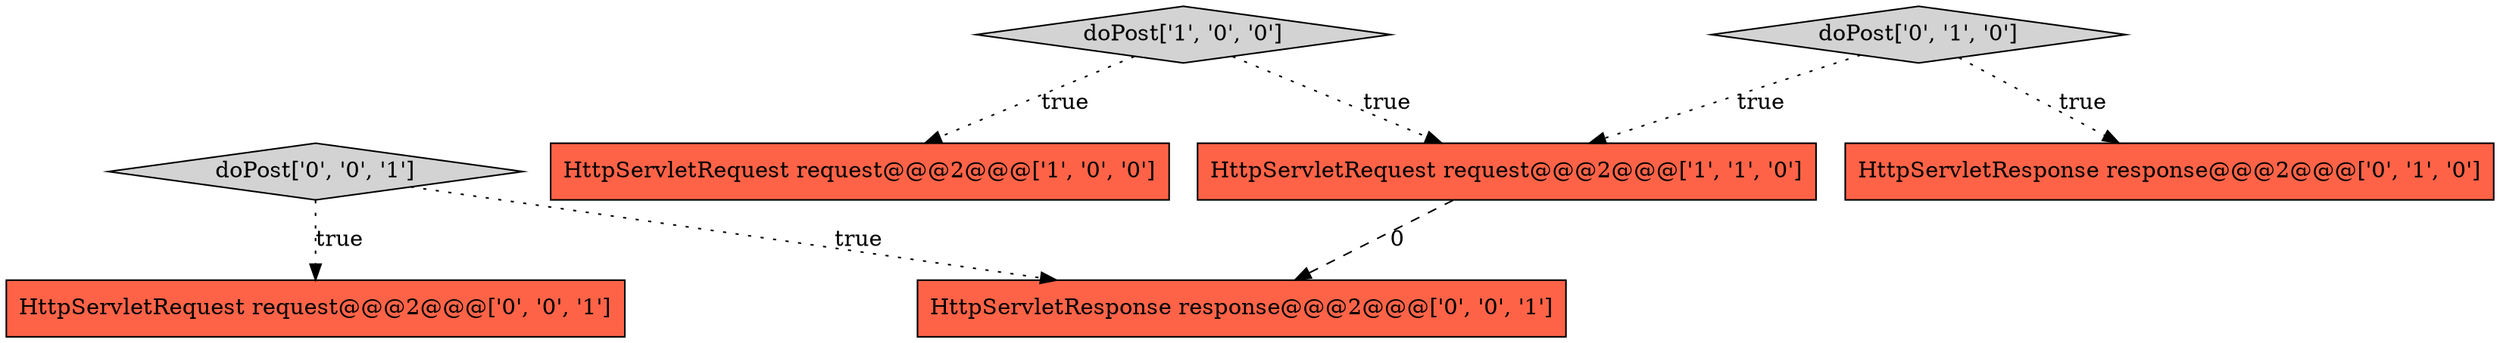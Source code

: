 digraph {
1 [style = filled, label = "doPost['1', '0', '0']", fillcolor = lightgray, shape = diamond image = "AAA0AAABBB1BBB"];
4 [style = filled, label = "doPost['0', '1', '0']", fillcolor = lightgray, shape = diamond image = "AAA0AAABBB2BBB"];
3 [style = filled, label = "HttpServletResponse response@@@2@@@['0', '1', '0']", fillcolor = tomato, shape = box image = "AAA0AAABBB2BBB"];
6 [style = filled, label = "HttpServletResponse response@@@2@@@['0', '0', '1']", fillcolor = tomato, shape = box image = "AAA0AAABBB3BBB"];
7 [style = filled, label = "doPost['0', '0', '1']", fillcolor = lightgray, shape = diamond image = "AAA0AAABBB3BBB"];
2 [style = filled, label = "HttpServletRequest request@@@2@@@['1', '1', '0']", fillcolor = tomato, shape = box image = "AAA0AAABBB1BBB"];
5 [style = filled, label = "HttpServletRequest request@@@2@@@['0', '0', '1']", fillcolor = tomato, shape = box image = "AAA0AAABBB3BBB"];
0 [style = filled, label = "HttpServletRequest request@@@2@@@['1', '0', '0']", fillcolor = tomato, shape = box image = "AAA0AAABBB1BBB"];
1->2 [style = dotted, label="true"];
2->6 [style = dashed, label="0"];
4->3 [style = dotted, label="true"];
1->0 [style = dotted, label="true"];
4->2 [style = dotted, label="true"];
7->5 [style = dotted, label="true"];
7->6 [style = dotted, label="true"];
}

